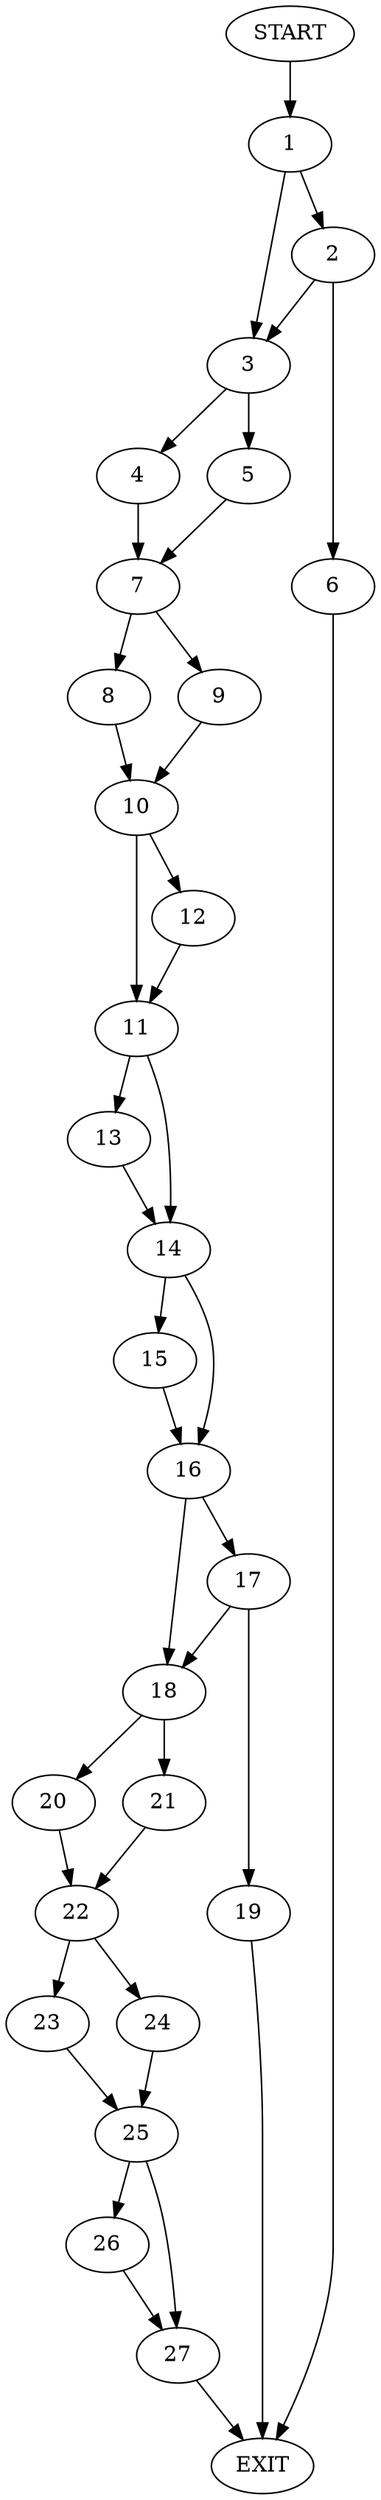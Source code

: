 digraph {
0 [label="START"]
28 [label="EXIT"]
0 -> 1
1 -> 2
1 -> 3
3 -> 4
3 -> 5
2 -> 3
2 -> 6
6 -> 28
5 -> 7
4 -> 7
7 -> 8
7 -> 9
8 -> 10
9 -> 10
10 -> 11
10 -> 12
11 -> 13
11 -> 14
12 -> 11
14 -> 15
14 -> 16
13 -> 14
16 -> 17
16 -> 18
15 -> 16
17 -> 18
17 -> 19
18 -> 20
18 -> 21
19 -> 28
21 -> 22
20 -> 22
22 -> 23
22 -> 24
23 -> 25
24 -> 25
25 -> 26
25 -> 27
26 -> 27
27 -> 28
}
